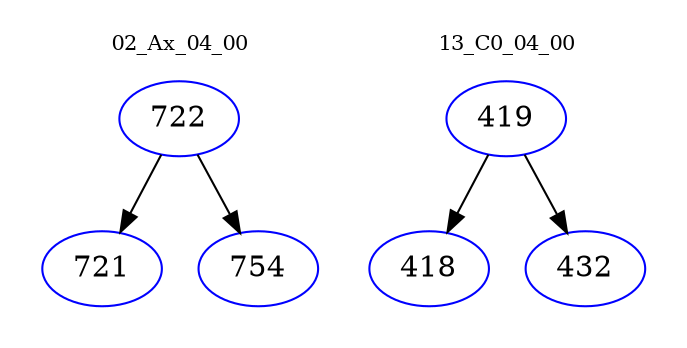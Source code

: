 digraph{
subgraph cluster_0 {
color = white
label = "02_Ax_04_00";
fontsize=10;
T0_722 [label="722", color="blue"]
T0_722 -> T0_721 [color="black"]
T0_721 [label="721", color="blue"]
T0_722 -> T0_754 [color="black"]
T0_754 [label="754", color="blue"]
}
subgraph cluster_1 {
color = white
label = "13_C0_04_00";
fontsize=10;
T1_419 [label="419", color="blue"]
T1_419 -> T1_418 [color="black"]
T1_418 [label="418", color="blue"]
T1_419 -> T1_432 [color="black"]
T1_432 [label="432", color="blue"]
}
}
